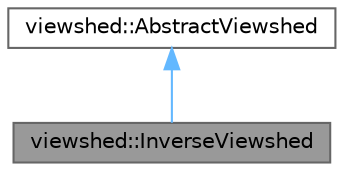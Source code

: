digraph "viewshed::InverseViewshed"
{
 // LATEX_PDF_SIZE
  bgcolor="transparent";
  edge [fontname=Helvetica,fontsize=10,labelfontname=Helvetica,labelfontsize=10];
  node [fontname=Helvetica,fontsize=10,shape=box,height=0.2,width=0.4];
  Node1 [id="Node000001",label="viewshed::InverseViewshed",height=0.2,width=0.4,color="gray40", fillcolor="grey60", style="filled", fontcolor="black",tooltip=" "];
  Node2 -> Node1 [id="edge1_Node000001_Node000002",dir="back",color="steelblue1",style="solid",tooltip=" "];
  Node2 [id="Node000002",label="viewshed::AbstractViewshed",height=0.2,width=0.4,color="gray40", fillcolor="white", style="filled",URL="$classviewshed_1_1AbstractViewshed.html",tooltip="Abstract class that represents viewshed calculation from this class specific implementations ( Viewsh..."];
}
